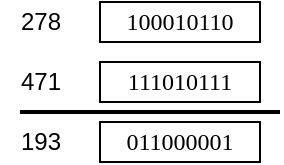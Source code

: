 <mxfile>
    <diagram id="YuOYzzZ7VNlo-SpTl1M6" name="第 1 页">
        <mxGraphModel dx="272" dy="260" grid="1" gridSize="10" guides="1" tooltips="1" connect="1" arrows="1" fold="1" page="1" pageScale="1" pageWidth="827" pageHeight="1169" math="0" shadow="0">
            <root>
                <mxCell id="0"/>
                <mxCell id="1" parent="0"/>
                <mxCell id="6" value="&lt;div&gt;&lt;span&gt;&lt;font face=&quot;Tahoma&quot;&gt;100010110&lt;/font&gt;&lt;/span&gt;&lt;/div&gt;" style="rounded=0;whiteSpace=wrap;html=1;align=center;" vertex="1" parent="1">
                    <mxGeometry x="230" y="280" width="80" height="20" as="geometry"/>
                </mxCell>
                <mxCell id="8" value="&lt;font face=&quot;Tahoma&quot;&gt;111010111&lt;/font&gt;" style="rounded=0;whiteSpace=wrap;html=1;" vertex="1" parent="1">
                    <mxGeometry x="230" y="310" width="80" height="20" as="geometry"/>
                </mxCell>
                <mxCell id="9" value="&lt;font face=&quot;Tahoma&quot;&gt;011000001&lt;/font&gt;" style="rounded=0;whiteSpace=wrap;html=1;" vertex="1" parent="1">
                    <mxGeometry x="230" y="340" width="80" height="20" as="geometry"/>
                </mxCell>
                <mxCell id="12" value="278" style="text;html=1;align=center;verticalAlign=middle;resizable=0;points=[];autosize=1;strokeColor=none;" vertex="1" parent="1">
                    <mxGeometry x="180" y="280" width="40" height="20" as="geometry"/>
                </mxCell>
                <mxCell id="13" value="471" style="text;html=1;align=center;verticalAlign=middle;resizable=0;points=[];autosize=1;strokeColor=none;" vertex="1" parent="1">
                    <mxGeometry x="180" y="310" width="40" height="20" as="geometry"/>
                </mxCell>
                <mxCell id="14" value="193" style="text;html=1;align=center;verticalAlign=middle;resizable=0;points=[];autosize=1;strokeColor=none;" vertex="1" parent="1">
                    <mxGeometry x="180" y="340" width="40" height="20" as="geometry"/>
                </mxCell>
                <mxCell id="16" value="" style="line;strokeWidth=2;html=1;" vertex="1" parent="1">
                    <mxGeometry x="190" y="330" width="130" height="10" as="geometry"/>
                </mxCell>
            </root>
        </mxGraphModel>
    </diagram>
</mxfile>